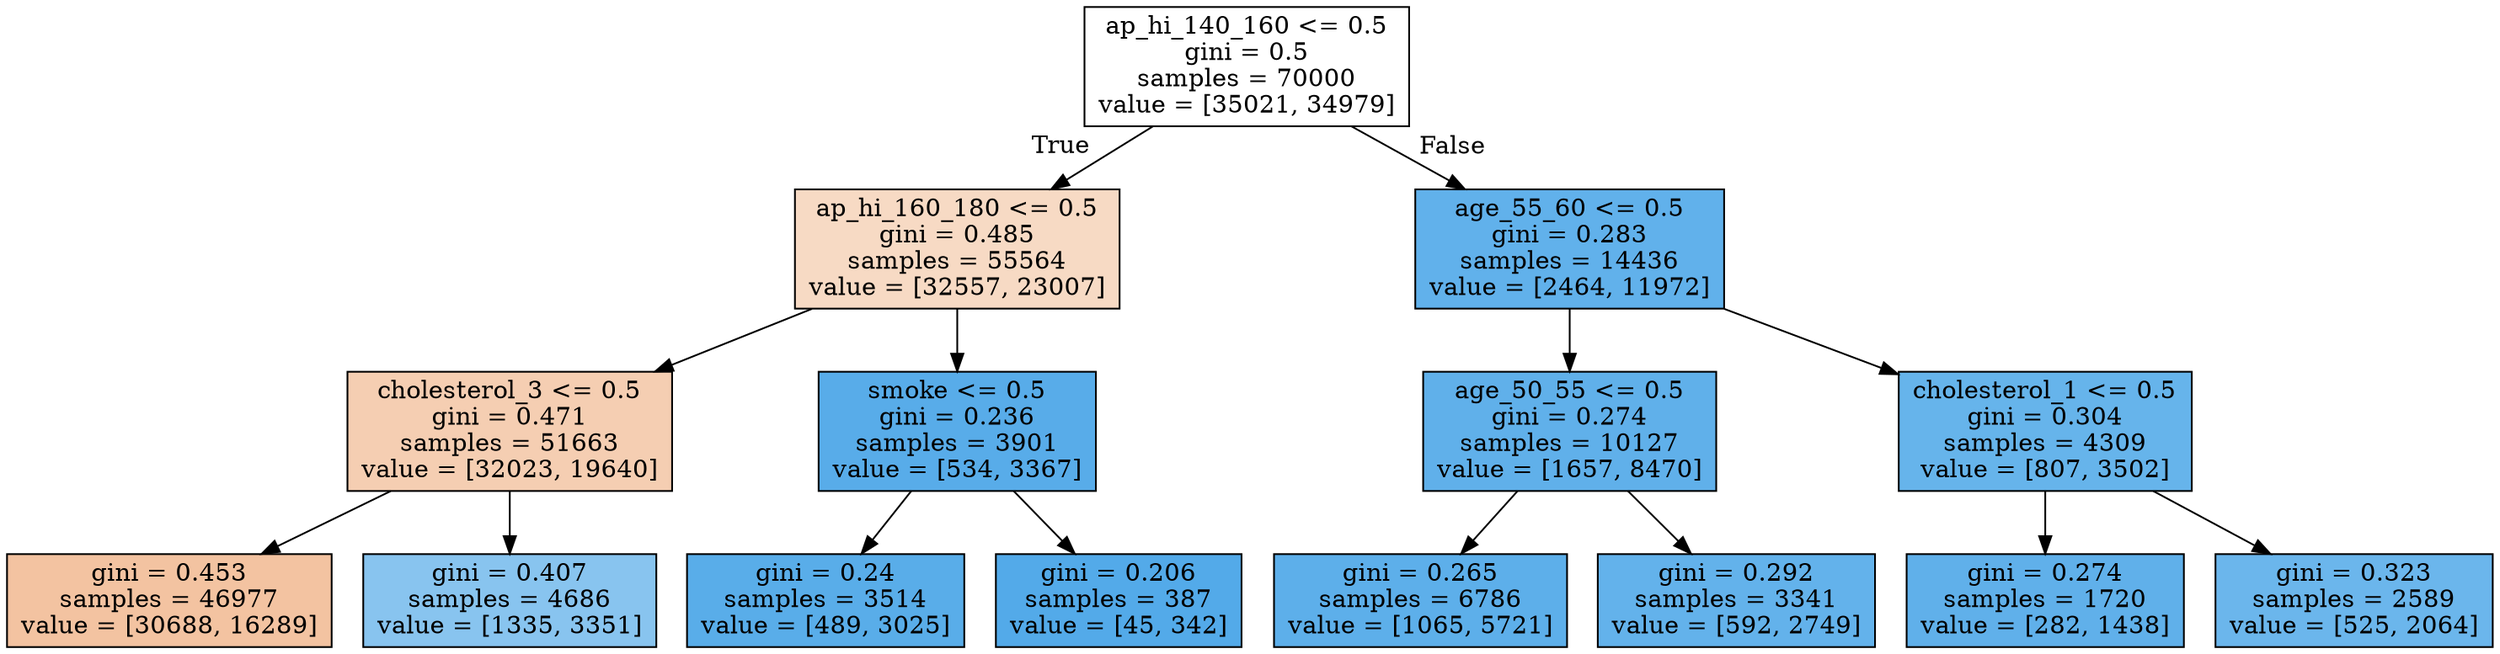 digraph Tree {
node [shape=box, style="filled", color="black"] ;
0 [label="ap_hi_140_160 <= 0.5\ngini = 0.5\nsamples = 70000\nvalue = [35021, 34979]", fillcolor="#e5813900"] ;
1 [label="ap_hi_160_180 <= 0.5\ngini = 0.485\nsamples = 55564\nvalue = [32557, 23007]", fillcolor="#e581394b"] ;
0 -> 1 [labeldistance=2.5, labelangle=45, headlabel="True"] ;
2 [label="cholesterol_3 <= 0.5\ngini = 0.471\nsamples = 51663\nvalue = [32023, 19640]", fillcolor="#e5813963"] ;
1 -> 2 ;
3 [label="gini = 0.453\nsamples = 46977\nvalue = [30688, 16289]", fillcolor="#e5813978"] ;
2 -> 3 ;
4 [label="gini = 0.407\nsamples = 4686\nvalue = [1335, 3351]", fillcolor="#399de599"] ;
2 -> 4 ;
5 [label="smoke <= 0.5\ngini = 0.236\nsamples = 3901\nvalue = [534, 3367]", fillcolor="#399de5d7"] ;
1 -> 5 ;
6 [label="gini = 0.24\nsamples = 3514\nvalue = [489, 3025]", fillcolor="#399de5d6"] ;
5 -> 6 ;
7 [label="gini = 0.206\nsamples = 387\nvalue = [45, 342]", fillcolor="#399de5dd"] ;
5 -> 7 ;
8 [label="age_55_60 <= 0.5\ngini = 0.283\nsamples = 14436\nvalue = [2464, 11972]", fillcolor="#399de5cb"] ;
0 -> 8 [labeldistance=2.5, labelangle=-45, headlabel="False"] ;
9 [label="age_50_55 <= 0.5\ngini = 0.274\nsamples = 10127\nvalue = [1657, 8470]", fillcolor="#399de5cd"] ;
8 -> 9 ;
10 [label="gini = 0.265\nsamples = 6786\nvalue = [1065, 5721]", fillcolor="#399de5d0"] ;
9 -> 10 ;
11 [label="gini = 0.292\nsamples = 3341\nvalue = [592, 2749]", fillcolor="#399de5c8"] ;
9 -> 11 ;
12 [label="cholesterol_1 <= 0.5\ngini = 0.304\nsamples = 4309\nvalue = [807, 3502]", fillcolor="#399de5c4"] ;
8 -> 12 ;
13 [label="gini = 0.274\nsamples = 1720\nvalue = [282, 1438]", fillcolor="#399de5cd"] ;
12 -> 13 ;
14 [label="gini = 0.323\nsamples = 2589\nvalue = [525, 2064]", fillcolor="#399de5be"] ;
12 -> 14 ;
}